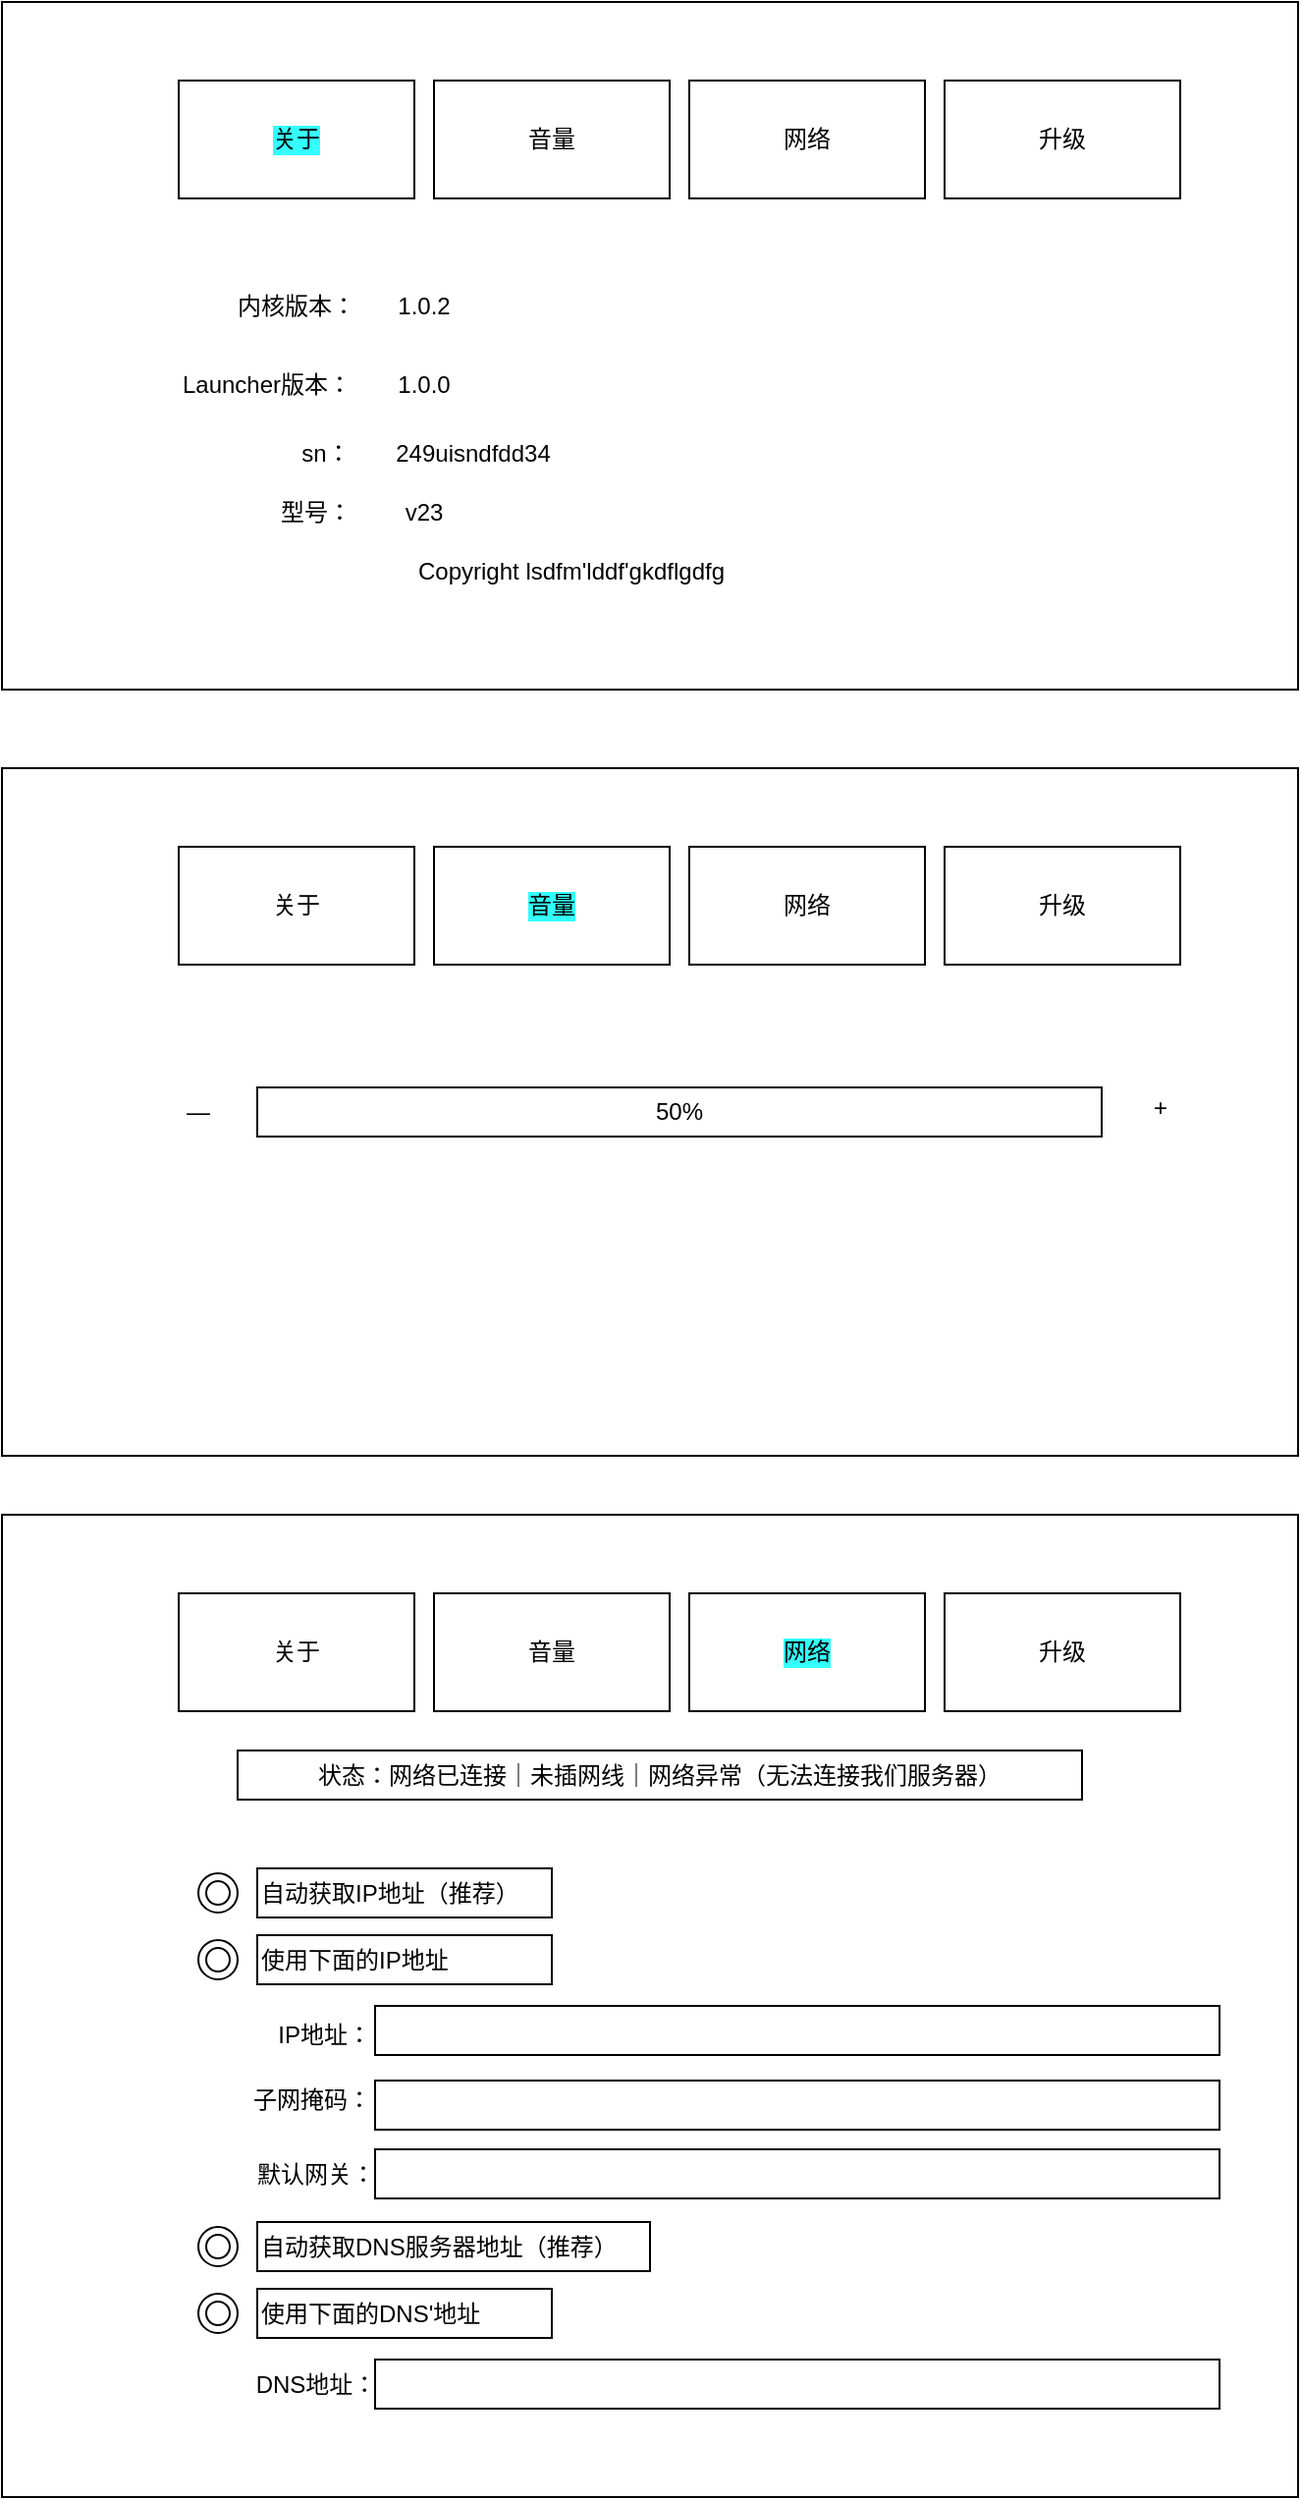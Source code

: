 <mxfile version="26.2.9">
  <diagram name="第 1 页" id="og8ftpJaaiYts0zKQW_Y">
    <mxGraphModel dx="1130" dy="1039" grid="1" gridSize="10" guides="1" tooltips="1" connect="1" arrows="1" fold="1" page="1" pageScale="1" pageWidth="827" pageHeight="1169" math="0" shadow="0">
      <root>
        <mxCell id="0" />
        <mxCell id="1" parent="0" />
        <mxCell id="A0AeQe68lzj6-sx0fYqF-1" value="" style="rounded=0;whiteSpace=wrap;html=1;" vertex="1" parent="1">
          <mxGeometry x="130" y="160" width="660" height="350" as="geometry" />
        </mxCell>
        <mxCell id="A0AeQe68lzj6-sx0fYqF-2" value="关于" style="rounded=0;whiteSpace=wrap;html=1;labelBackgroundColor=#33FFFF;" vertex="1" parent="1">
          <mxGeometry x="220" y="200" width="120" height="60" as="geometry" />
        </mxCell>
        <mxCell id="A0AeQe68lzj6-sx0fYqF-3" value="网络" style="rounded=0;whiteSpace=wrap;html=1;" vertex="1" parent="1">
          <mxGeometry x="480" y="200" width="120" height="60" as="geometry" />
        </mxCell>
        <mxCell id="A0AeQe68lzj6-sx0fYqF-4" value="升级" style="rounded=0;whiteSpace=wrap;html=1;" vertex="1" parent="1">
          <mxGeometry x="610" y="200" width="120" height="60" as="geometry" />
        </mxCell>
        <mxCell id="A0AeQe68lzj6-sx0fYqF-5" value="音量" style="rounded=0;whiteSpace=wrap;html=1;" vertex="1" parent="1">
          <mxGeometry x="350" y="200" width="120" height="60" as="geometry" />
        </mxCell>
        <mxCell id="A0AeQe68lzj6-sx0fYqF-6" value="内核版本：" style="text;html=1;align=center;verticalAlign=middle;whiteSpace=wrap;rounded=0;" vertex="1" parent="1">
          <mxGeometry x="235" y="300" width="90" height="30" as="geometry" />
        </mxCell>
        <mxCell id="A0AeQe68lzj6-sx0fYqF-7" value="1.0.2" style="text;html=1;align=center;verticalAlign=middle;whiteSpace=wrap;rounded=0;" vertex="1" parent="1">
          <mxGeometry x="300" y="300" width="90" height="30" as="geometry" />
        </mxCell>
        <mxCell id="A0AeQe68lzj6-sx0fYqF-8" value="Launcher版本：" style="text;html=1;align=center;verticalAlign=middle;whiteSpace=wrap;rounded=0;" vertex="1" parent="1">
          <mxGeometry x="220" y="340" width="90" height="30" as="geometry" />
        </mxCell>
        <mxCell id="A0AeQe68lzj6-sx0fYqF-9" value="1.0.0" style="text;html=1;align=center;verticalAlign=middle;whiteSpace=wrap;rounded=0;" vertex="1" parent="1">
          <mxGeometry x="300" y="340" width="90" height="30" as="geometry" />
        </mxCell>
        <mxCell id="A0AeQe68lzj6-sx0fYqF-10" value="sn：" style="text;html=1;align=center;verticalAlign=middle;whiteSpace=wrap;rounded=0;" vertex="1" parent="1">
          <mxGeometry x="250" y="375" width="90" height="30" as="geometry" />
        </mxCell>
        <mxCell id="A0AeQe68lzj6-sx0fYqF-11" value="249uisndfdd34" style="text;html=1;align=center;verticalAlign=middle;whiteSpace=wrap;rounded=0;" vertex="1" parent="1">
          <mxGeometry x="325" y="375" width="90" height="30" as="geometry" />
        </mxCell>
        <mxCell id="A0AeQe68lzj6-sx0fYqF-12" value="型号：" style="text;html=1;align=center;verticalAlign=middle;whiteSpace=wrap;rounded=0;" vertex="1" parent="1">
          <mxGeometry x="245" y="405" width="90" height="30" as="geometry" />
        </mxCell>
        <mxCell id="A0AeQe68lzj6-sx0fYqF-13" value="v23" style="text;html=1;align=center;verticalAlign=middle;whiteSpace=wrap;rounded=0;" vertex="1" parent="1">
          <mxGeometry x="300" y="405" width="90" height="30" as="geometry" />
        </mxCell>
        <mxCell id="A0AeQe68lzj6-sx0fYqF-14" value="Copyright lsdfm&#39;lddf&#39;gkdflgdfg" style="text;html=1;align=center;verticalAlign=middle;whiteSpace=wrap;rounded=0;" vertex="1" parent="1">
          <mxGeometry x="230" y="435" width="380" height="30" as="geometry" />
        </mxCell>
        <mxCell id="A0AeQe68lzj6-sx0fYqF-15" value="" style="rounded=0;whiteSpace=wrap;html=1;" vertex="1" parent="1">
          <mxGeometry x="130" y="550" width="660" height="350" as="geometry" />
        </mxCell>
        <mxCell id="A0AeQe68lzj6-sx0fYqF-16" value="关于" style="rounded=0;whiteSpace=wrap;html=1;labelBackgroundColor=none;" vertex="1" parent="1">
          <mxGeometry x="220" y="590" width="120" height="60" as="geometry" />
        </mxCell>
        <mxCell id="A0AeQe68lzj6-sx0fYqF-17" value="网络" style="rounded=0;whiteSpace=wrap;html=1;" vertex="1" parent="1">
          <mxGeometry x="480" y="590" width="120" height="60" as="geometry" />
        </mxCell>
        <mxCell id="A0AeQe68lzj6-sx0fYqF-18" value="升级" style="rounded=0;whiteSpace=wrap;html=1;" vertex="1" parent="1">
          <mxGeometry x="610" y="590" width="120" height="60" as="geometry" />
        </mxCell>
        <mxCell id="A0AeQe68lzj6-sx0fYqF-19" value="音量" style="rounded=0;whiteSpace=wrap;html=1;fontColor=default;labelBackgroundColor=#33FFFF;" vertex="1" parent="1">
          <mxGeometry x="350" y="590" width="120" height="60" as="geometry" />
        </mxCell>
        <mxCell id="A0AeQe68lzj6-sx0fYqF-29" value="50%" style="rounded=0;whiteSpace=wrap;html=1;" vertex="1" parent="1">
          <mxGeometry x="260" y="712.5" width="430" height="25" as="geometry" />
        </mxCell>
        <mxCell id="A0AeQe68lzj6-sx0fYqF-30" value="—" style="text;html=1;align=center;verticalAlign=middle;whiteSpace=wrap;rounded=0;" vertex="1" parent="1">
          <mxGeometry x="200" y="710" width="60" height="30" as="geometry" />
        </mxCell>
        <mxCell id="A0AeQe68lzj6-sx0fYqF-31" value="+" style="text;html=1;align=center;verticalAlign=middle;whiteSpace=wrap;rounded=0;" vertex="1" parent="1">
          <mxGeometry x="690" y="707.5" width="60" height="30" as="geometry" />
        </mxCell>
        <mxCell id="A0AeQe68lzj6-sx0fYqF-33" value="" style="rounded=0;whiteSpace=wrap;html=1;" vertex="1" parent="1">
          <mxGeometry x="130" y="930" width="660" height="500" as="geometry" />
        </mxCell>
        <mxCell id="A0AeQe68lzj6-sx0fYqF-34" value="关于" style="rounded=0;whiteSpace=wrap;html=1;labelBackgroundColor=none;" vertex="1" parent="1">
          <mxGeometry x="220" y="970" width="120" height="60" as="geometry" />
        </mxCell>
        <mxCell id="A0AeQe68lzj6-sx0fYqF-35" value="网络" style="rounded=0;whiteSpace=wrap;html=1;labelBackgroundColor=#33FFFF;" vertex="1" parent="1">
          <mxGeometry x="480" y="970" width="120" height="60" as="geometry" />
        </mxCell>
        <mxCell id="A0AeQe68lzj6-sx0fYqF-36" value="升级" style="rounded=0;whiteSpace=wrap;html=1;" vertex="1" parent="1">
          <mxGeometry x="610" y="970" width="120" height="60" as="geometry" />
        </mxCell>
        <mxCell id="A0AeQe68lzj6-sx0fYqF-37" value="音量" style="rounded=0;whiteSpace=wrap;html=1;fontColor=default;labelBackgroundColor=none;" vertex="1" parent="1">
          <mxGeometry x="350" y="970" width="120" height="60" as="geometry" />
        </mxCell>
        <mxCell id="A0AeQe68lzj6-sx0fYqF-41" value="状态：网络已连接｜未插网线｜网络异常（无法连接我们服务器）" style="rounded=0;whiteSpace=wrap;html=1;" vertex="1" parent="1">
          <mxGeometry x="250" y="1050" width="430" height="25" as="geometry" />
        </mxCell>
        <mxCell id="A0AeQe68lzj6-sx0fYqF-42" value="自动获取IP地址（推荐）" style="rounded=0;whiteSpace=wrap;html=1;align=left;" vertex="1" parent="1">
          <mxGeometry x="260" y="1110" width="150" height="25" as="geometry" />
        </mxCell>
        <mxCell id="A0AeQe68lzj6-sx0fYqF-43" value="" style="ellipse;shape=doubleEllipse;whiteSpace=wrap;html=1;aspect=fixed;" vertex="1" parent="1">
          <mxGeometry x="230" y="1112.5" width="20" height="20" as="geometry" />
        </mxCell>
        <mxCell id="A0AeQe68lzj6-sx0fYqF-44" value="使用下面的IP地址" style="rounded=0;whiteSpace=wrap;html=1;align=left;" vertex="1" parent="1">
          <mxGeometry x="260" y="1144" width="150" height="25" as="geometry" />
        </mxCell>
        <mxCell id="A0AeQe68lzj6-sx0fYqF-45" value="" style="ellipse;shape=doubleEllipse;whiteSpace=wrap;html=1;aspect=fixed;" vertex="1" parent="1">
          <mxGeometry x="230" y="1146.5" width="20" height="20" as="geometry" />
        </mxCell>
        <mxCell id="A0AeQe68lzj6-sx0fYqF-46" value="IP地址：" style="text;html=1;align=right;verticalAlign=middle;whiteSpace=wrap;rounded=0;" vertex="1" parent="1">
          <mxGeometry x="230" y="1180" width="90" height="30" as="geometry" />
        </mxCell>
        <mxCell id="A0AeQe68lzj6-sx0fYqF-47" value="子网掩码：" style="text;html=1;align=right;verticalAlign=middle;whiteSpace=wrap;rounded=0;" vertex="1" parent="1">
          <mxGeometry x="230" y="1213" width="90" height="30" as="geometry" />
        </mxCell>
        <mxCell id="A0AeQe68lzj6-sx0fYqF-48" value="默认网关：" style="text;html=1;align=center;verticalAlign=middle;whiteSpace=wrap;rounded=0;" vertex="1" parent="1">
          <mxGeometry x="245" y="1248" width="90" height="35" as="geometry" />
        </mxCell>
        <mxCell id="A0AeQe68lzj6-sx0fYqF-50" value="自动获取DNS服务器地址（推荐）" style="rounded=0;whiteSpace=wrap;html=1;align=left;" vertex="1" parent="1">
          <mxGeometry x="260" y="1290" width="200" height="25" as="geometry" />
        </mxCell>
        <mxCell id="A0AeQe68lzj6-sx0fYqF-51" value="" style="ellipse;shape=doubleEllipse;whiteSpace=wrap;html=1;aspect=fixed;" vertex="1" parent="1">
          <mxGeometry x="230" y="1292.5" width="20" height="20" as="geometry" />
        </mxCell>
        <mxCell id="A0AeQe68lzj6-sx0fYqF-52" value="使用下面的DNS&#39;地址" style="rounded=0;whiteSpace=wrap;html=1;align=left;" vertex="1" parent="1">
          <mxGeometry x="260" y="1324" width="150" height="25" as="geometry" />
        </mxCell>
        <mxCell id="A0AeQe68lzj6-sx0fYqF-53" value="" style="ellipse;shape=doubleEllipse;whiteSpace=wrap;html=1;aspect=fixed;" vertex="1" parent="1">
          <mxGeometry x="230" y="1326.5" width="20" height="20" as="geometry" />
        </mxCell>
        <mxCell id="A0AeQe68lzj6-sx0fYqF-54" value="" style="rounded=0;whiteSpace=wrap;html=1;" vertex="1" parent="1">
          <mxGeometry x="320" y="1180" width="430" height="25" as="geometry" />
        </mxCell>
        <mxCell id="A0AeQe68lzj6-sx0fYqF-55" value="" style="rounded=0;whiteSpace=wrap;html=1;" vertex="1" parent="1">
          <mxGeometry x="320" y="1218" width="430" height="25" as="geometry" />
        </mxCell>
        <mxCell id="A0AeQe68lzj6-sx0fYqF-56" value="" style="rounded=0;whiteSpace=wrap;html=1;" vertex="1" parent="1">
          <mxGeometry x="320" y="1253" width="430" height="25" as="geometry" />
        </mxCell>
        <mxCell id="A0AeQe68lzj6-sx0fYqF-57" value="" style="rounded=0;whiteSpace=wrap;html=1;" vertex="1" parent="1">
          <mxGeometry x="320" y="1360" width="430" height="25" as="geometry" />
        </mxCell>
        <mxCell id="A0AeQe68lzj6-sx0fYqF-58" value="DNS地址：" style="text;html=1;align=center;verticalAlign=middle;whiteSpace=wrap;rounded=0;" vertex="1" parent="1">
          <mxGeometry x="245" y="1355" width="90" height="35" as="geometry" />
        </mxCell>
      </root>
    </mxGraphModel>
  </diagram>
</mxfile>
